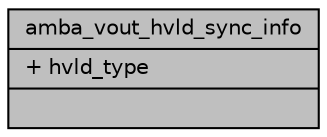 digraph "amba_vout_hvld_sync_info"
{
 // INTERACTIVE_SVG=YES
 // LATEX_PDF_SIZE
  bgcolor="transparent";
  edge [fontname="Helvetica",fontsize="10",labelfontname="Helvetica",labelfontsize="10"];
  node [fontname="Helvetica",fontsize="10",shape=record];
  Node1 [label="{amba_vout_hvld_sync_info\n|+ hvld_type\l|}",height=0.2,width=0.4,color="black", fillcolor="grey75", style="filled", fontcolor="black",tooltip=" "];
}
